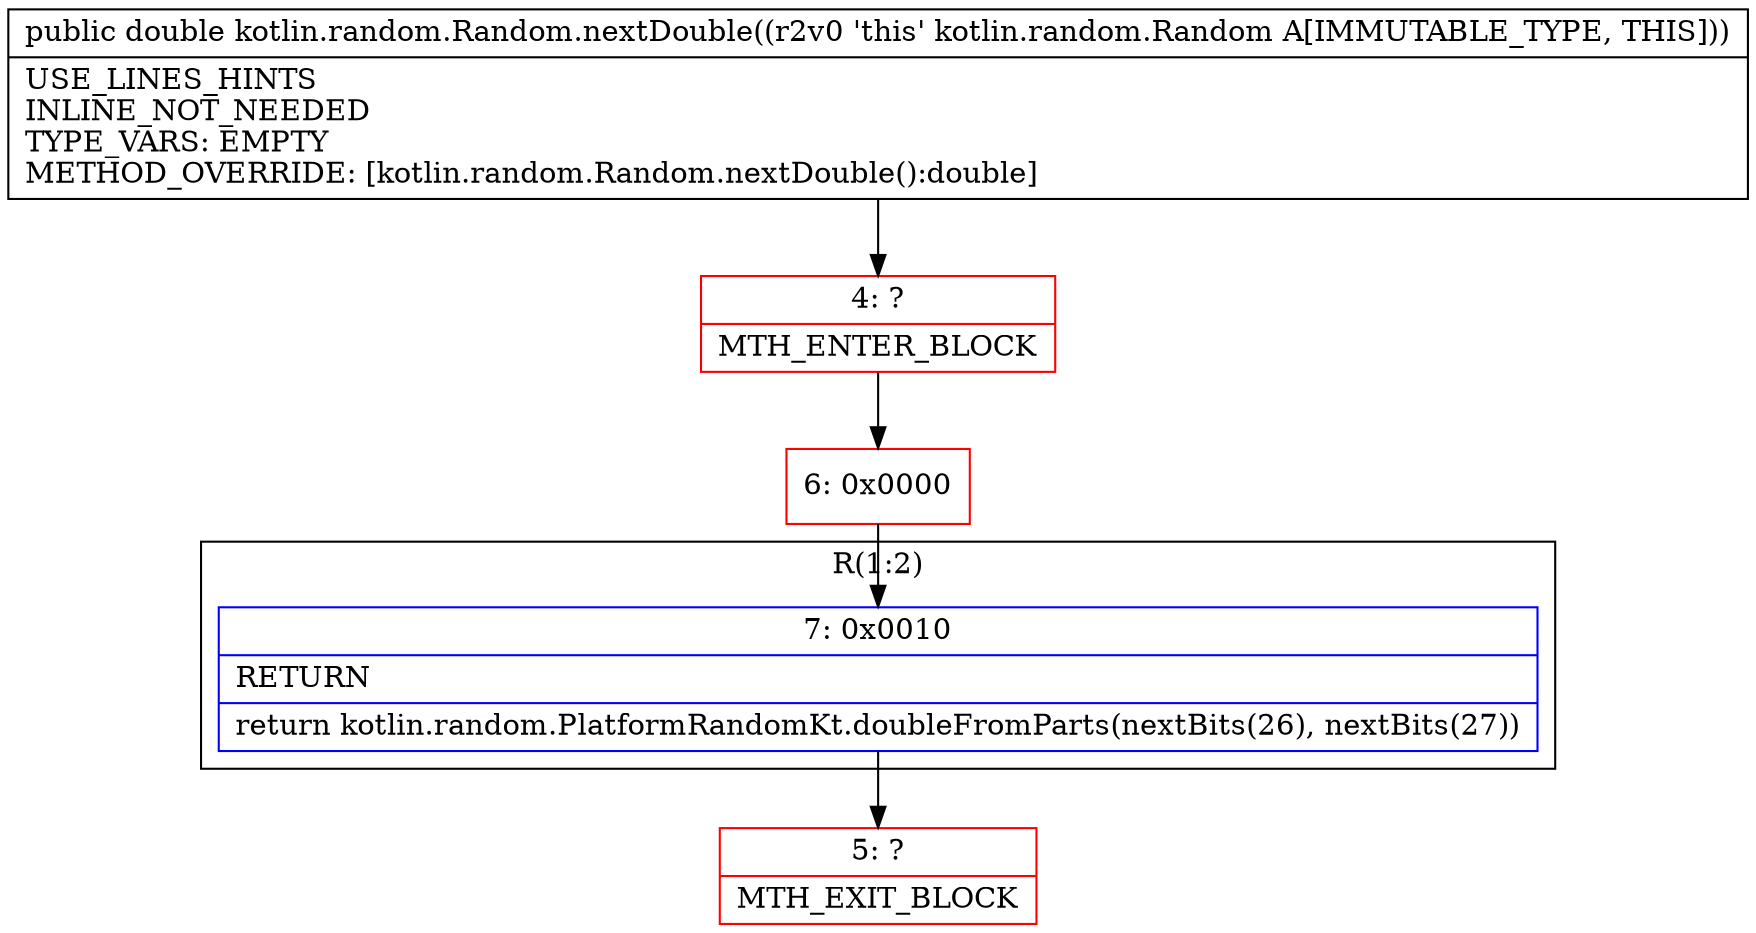 digraph "CFG forkotlin.random.Random.nextDouble()D" {
subgraph cluster_Region_1258087710 {
label = "R(1:2)";
node [shape=record,color=blue];
Node_7 [shape=record,label="{7\:\ 0x0010|RETURN\l|return kotlin.random.PlatformRandomKt.doubleFromParts(nextBits(26), nextBits(27))\l}"];
}
Node_4 [shape=record,color=red,label="{4\:\ ?|MTH_ENTER_BLOCK\l}"];
Node_6 [shape=record,color=red,label="{6\:\ 0x0000}"];
Node_5 [shape=record,color=red,label="{5\:\ ?|MTH_EXIT_BLOCK\l}"];
MethodNode[shape=record,label="{public double kotlin.random.Random.nextDouble((r2v0 'this' kotlin.random.Random A[IMMUTABLE_TYPE, THIS]))  | USE_LINES_HINTS\lINLINE_NOT_NEEDED\lTYPE_VARS: EMPTY\lMETHOD_OVERRIDE: [kotlin.random.Random.nextDouble():double]\l}"];
MethodNode -> Node_4;Node_7 -> Node_5;
Node_4 -> Node_6;
Node_6 -> Node_7;
}

